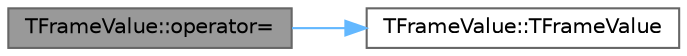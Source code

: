 digraph "TFrameValue::operator="
{
 // INTERACTIVE_SVG=YES
 // LATEX_PDF_SIZE
  bgcolor="transparent";
  edge [fontname=Helvetica,fontsize=10,labelfontname=Helvetica,labelfontsize=10];
  node [fontname=Helvetica,fontsize=10,shape=box,height=0.2,width=0.4];
  rankdir="LR";
  Node1 [id="Node000001",label="TFrameValue::operator=",height=0.2,width=0.4,color="gray40", fillcolor="grey60", style="filled", fontcolor="black",tooltip=" "];
  Node1 -> Node2 [id="edge1_Node000001_Node000002",color="steelblue1",style="solid",tooltip=" "];
  Node2 [id="Node000002",label="TFrameValue::TFrameValue",height=0.2,width=0.4,color="grey40", fillcolor="white", style="filled",URL="$db/d8f/structTFrameValue.html#a5d400a3c77dde0cea1e9b225d28e3052",tooltip="Construct an OptionalType with a valid value."];
}
